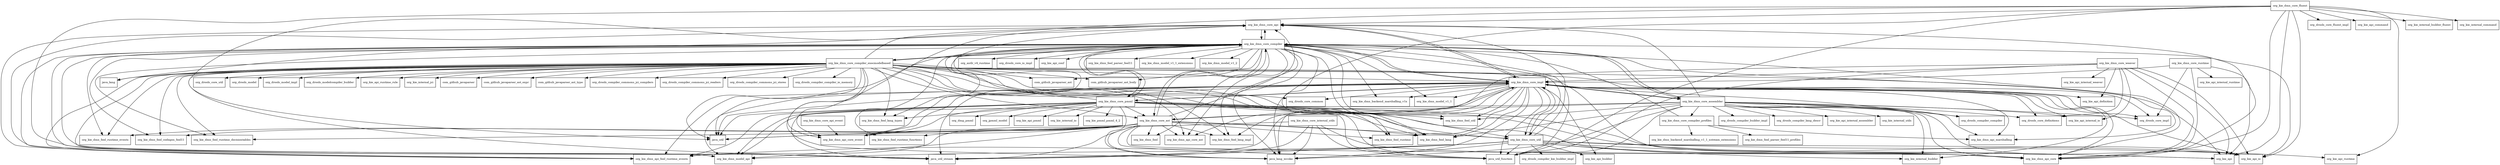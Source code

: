 digraph kie_dmn_core_7_24_0_Final_package_dependencies {
  node [shape = box, fontsize=10.0];
  org_kie_dmn_core_api -> java_lang;
  org_kie_dmn_core_api -> org_kie_dmn_api_core;
  org_kie_dmn_core_api -> org_kie_dmn_api_core_event;
  org_kie_dmn_core_api -> org_kie_dmn_api_feel_runtime_events;
  org_kie_dmn_core_api -> org_kie_dmn_core_compiler;
  org_kie_dmn_core_api -> org_kie_dmn_core_impl;
  org_kie_dmn_core_api -> org_kie_dmn_model_api;
  org_kie_dmn_core_api_event -> org_kie_dmn_api_core_event;
  org_kie_dmn_core_assembler -> java_lang_invoke;
  org_kie_dmn_core_assembler -> java_util_function;
  org_kie_dmn_core_assembler -> java_util_stream;
  org_kie_dmn_core_assembler -> org_drools_compiler_builder_impl;
  org_kie_dmn_core_assembler -> org_drools_compiler_compiler;
  org_kie_dmn_core_assembler -> org_drools_compiler_lang_descr;
  org_kie_dmn_core_assembler -> org_drools_core_definitions;
  org_kie_dmn_core_assembler -> org_drools_core_impl;
  org_kie_dmn_core_assembler -> org_kie_api_internal_assembler;
  org_kie_dmn_core_assembler -> org_kie_api_internal_io;
  org_kie_dmn_core_assembler -> org_kie_api_io;
  org_kie_dmn_core_assembler -> org_kie_dmn_api_core;
  org_kie_dmn_core_assembler -> org_kie_dmn_api_marshalling;
  org_kie_dmn_core_assembler -> org_kie_dmn_core_api;
  org_kie_dmn_core_assembler -> org_kie_dmn_core_compiler;
  org_kie_dmn_core_assembler -> org_kie_dmn_core_compiler_profiles;
  org_kie_dmn_core_assembler -> org_kie_dmn_core_impl;
  org_kie_dmn_core_assembler -> org_kie_dmn_feel_lang;
  org_kie_dmn_core_assembler -> org_kie_dmn_feel_util;
  org_kie_dmn_core_assembler -> org_kie_dmn_model_api;
  org_kie_dmn_core_assembler -> org_kie_internal_builder;
  org_kie_dmn_core_assembler -> org_kie_internal_utils;
  org_kie_dmn_core_ast -> java_lang_invoke;
  org_kie_dmn_core_ast -> java_util;
  org_kie_dmn_core_ast -> java_util_function;
  org_kie_dmn_core_ast -> java_util_stream;
  org_kie_dmn_core_ast -> org_kie_dmn_api_core;
  org_kie_dmn_core_ast -> org_kie_dmn_api_core_ast;
  org_kie_dmn_core_ast -> org_kie_dmn_api_core_event;
  org_kie_dmn_core_ast -> org_kie_dmn_api_feel_runtime_events;
  org_kie_dmn_core_ast -> org_kie_dmn_core_api;
  org_kie_dmn_core_ast -> org_kie_dmn_core_compiler;
  org_kie_dmn_core_ast -> org_kie_dmn_core_impl;
  org_kie_dmn_core_ast -> org_kie_dmn_core_util;
  org_kie_dmn_core_ast -> org_kie_dmn_feel;
  org_kie_dmn_core_ast -> org_kie_dmn_feel_codegen_feel11;
  org_kie_dmn_core_ast -> org_kie_dmn_feel_lang;
  org_kie_dmn_core_ast -> org_kie_dmn_feel_lang_impl;
  org_kie_dmn_core_ast -> org_kie_dmn_feel_runtime;
  org_kie_dmn_core_ast -> org_kie_dmn_feel_runtime_decisiontables;
  org_kie_dmn_core_ast -> org_kie_dmn_feel_runtime_events;
  org_kie_dmn_core_ast -> org_kie_dmn_feel_runtime_functions;
  org_kie_dmn_core_ast -> org_kie_dmn_model_api;
  org_kie_dmn_core_compiler -> com_github_javaparser_ast;
  org_kie_dmn_core_compiler -> com_github_javaparser_ast_body;
  org_kie_dmn_core_compiler -> java_lang_invoke;
  org_kie_dmn_core_compiler -> java_util;
  org_kie_dmn_core_compiler -> java_util_function;
  org_kie_dmn_core_compiler -> java_util_stream;
  org_kie_dmn_core_compiler -> org_antlr_v4_runtime;
  org_kie_dmn_core_compiler -> org_drools_core_io_impl;
  org_kie_dmn_core_compiler -> org_kie_api_conf;
  org_kie_dmn_core_compiler -> org_kie_api_io;
  org_kie_dmn_core_compiler -> org_kie_dmn_api_core;
  org_kie_dmn_core_compiler -> org_kie_dmn_api_core_ast;
  org_kie_dmn_core_compiler -> org_kie_dmn_api_core_event;
  org_kie_dmn_core_compiler -> org_kie_dmn_api_feel_runtime_events;
  org_kie_dmn_core_compiler -> org_kie_dmn_api_marshalling;
  org_kie_dmn_core_compiler -> org_kie_dmn_backend_marshalling_v1x;
  org_kie_dmn_core_compiler -> org_kie_dmn_core_api;
  org_kie_dmn_core_compiler -> org_kie_dmn_core_assembler;
  org_kie_dmn_core_compiler -> org_kie_dmn_core_ast;
  org_kie_dmn_core_compiler -> org_kie_dmn_core_compiler_execmodelbased;
  org_kie_dmn_core_compiler -> org_kie_dmn_core_impl;
  org_kie_dmn_core_compiler -> org_kie_dmn_core_pmml;
  org_kie_dmn_core_compiler -> org_kie_dmn_core_util;
  org_kie_dmn_core_compiler -> org_kie_dmn_feel;
  org_kie_dmn_core_compiler -> org_kie_dmn_feel_codegen_feel11;
  org_kie_dmn_core_compiler -> org_kie_dmn_feel_lang;
  org_kie_dmn_core_compiler -> org_kie_dmn_feel_lang_impl;
  org_kie_dmn_core_compiler -> org_kie_dmn_feel_lang_types;
  org_kie_dmn_core_compiler -> org_kie_dmn_feel_parser_feel11;
  org_kie_dmn_core_compiler -> org_kie_dmn_feel_runtime;
  org_kie_dmn_core_compiler -> org_kie_dmn_feel_runtime_decisiontables;
  org_kie_dmn_core_compiler -> org_kie_dmn_feel_runtime_events;
  org_kie_dmn_core_compiler -> org_kie_dmn_feel_runtime_functions;
  org_kie_dmn_core_compiler -> org_kie_dmn_feel_util;
  org_kie_dmn_core_compiler -> org_kie_dmn_model_api;
  org_kie_dmn_core_compiler -> org_kie_dmn_model_v1_1;
  org_kie_dmn_core_compiler -> org_kie_dmn_model_v1_1_extensions;
  org_kie_dmn_core_compiler -> org_kie_dmn_model_v1_2;
  org_kie_dmn_core_compiler_execmodelbased -> com_github_javaparser;
  org_kie_dmn_core_compiler_execmodelbased -> com_github_javaparser_ast;
  org_kie_dmn_core_compiler_execmodelbased -> com_github_javaparser_ast_body;
  org_kie_dmn_core_compiler_execmodelbased -> com_github_javaparser_ast_expr;
  org_kie_dmn_core_compiler_execmodelbased -> com_github_javaparser_ast_type;
  org_kie_dmn_core_compiler_execmodelbased -> java_lang;
  org_kie_dmn_core_compiler_execmodelbased -> java_lang_invoke;
  org_kie_dmn_core_compiler_execmodelbased -> java_util;
  org_kie_dmn_core_compiler_execmodelbased -> java_util_function;
  org_kie_dmn_core_compiler_execmodelbased -> java_util_stream;
  org_kie_dmn_core_compiler_execmodelbased -> org_drools_compiler_commons_jci_compilers;
  org_kie_dmn_core_compiler_execmodelbased -> org_drools_compiler_commons_jci_readers;
  org_kie_dmn_core_compiler_execmodelbased -> org_drools_compiler_commons_jci_stores;
  org_kie_dmn_core_compiler_execmodelbased -> org_drools_compiler_compiler_io_memory;
  org_kie_dmn_core_compiler_execmodelbased -> org_drools_core_common;
  org_kie_dmn_core_compiler_execmodelbased -> org_drools_core_impl;
  org_kie_dmn_core_compiler_execmodelbased -> org_drools_core_util;
  org_kie_dmn_core_compiler_execmodelbased -> org_drools_model;
  org_kie_dmn_core_compiler_execmodelbased -> org_drools_model_impl;
  org_kie_dmn_core_compiler_execmodelbased -> org_drools_modelcompiler_builder;
  org_kie_dmn_core_compiler_execmodelbased -> org_kie_api;
  org_kie_dmn_core_compiler_execmodelbased -> org_kie_api_runtime_rule;
  org_kie_dmn_core_compiler_execmodelbased -> org_kie_dmn_api_core;
  org_kie_dmn_core_compiler_execmodelbased -> org_kie_dmn_api_core_ast;
  org_kie_dmn_core_compiler_execmodelbased -> org_kie_dmn_api_core_event;
  org_kie_dmn_core_compiler_execmodelbased -> org_kie_dmn_api_feel_runtime_events;
  org_kie_dmn_core_compiler_execmodelbased -> org_kie_dmn_core_api;
  org_kie_dmn_core_compiler_execmodelbased -> org_kie_dmn_core_ast;
  org_kie_dmn_core_compiler_execmodelbased -> org_kie_dmn_core_compiler;
  org_kie_dmn_core_compiler_execmodelbased -> org_kie_dmn_core_impl;
  org_kie_dmn_core_compiler_execmodelbased -> org_kie_dmn_core_util;
  org_kie_dmn_core_compiler_execmodelbased -> org_kie_dmn_feel_codegen_feel11;
  org_kie_dmn_core_compiler_execmodelbased -> org_kie_dmn_feel_lang;
  org_kie_dmn_core_compiler_execmodelbased -> org_kie_dmn_feel_lang_impl;
  org_kie_dmn_core_compiler_execmodelbased -> org_kie_dmn_feel_lang_types;
  org_kie_dmn_core_compiler_execmodelbased -> org_kie_dmn_feel_runtime;
  org_kie_dmn_core_compiler_execmodelbased -> org_kie_dmn_feel_runtime_decisiontables;
  org_kie_dmn_core_compiler_execmodelbased -> org_kie_dmn_feel_runtime_events;
  org_kie_dmn_core_compiler_execmodelbased -> org_kie_dmn_model_api;
  org_kie_dmn_core_compiler_execmodelbased -> org_kie_internal_jci;
  org_kie_dmn_core_compiler_profiles -> org_kie_dmn_api_marshalling;
  org_kie_dmn_core_compiler_profiles -> org_kie_dmn_backend_marshalling_v1_1_xstream_extensions;
  org_kie_dmn_core_compiler_profiles -> org_kie_dmn_core_compiler;
  org_kie_dmn_core_compiler_profiles -> org_kie_dmn_feel_parser_feel11_profiles;
  org_kie_dmn_core_fluent -> java_lang_invoke;
  org_kie_dmn_core_fluent -> java_util;
  org_kie_dmn_core_fluent -> java_util_function;
  org_kie_dmn_core_fluent -> java_util_stream;
  org_kie_dmn_core_fluent -> org_drools_core_fluent_impl;
  org_kie_dmn_core_fluent -> org_kie_api;
  org_kie_dmn_core_fluent -> org_kie_api_command;
  org_kie_dmn_core_fluent -> org_kie_api_io;
  org_kie_dmn_core_fluent -> org_kie_api_runtime;
  org_kie_dmn_core_fluent -> org_kie_dmn_api_core;
  org_kie_dmn_core_fluent -> org_kie_dmn_core_api;
  org_kie_dmn_core_fluent -> org_kie_internal_builder_fluent;
  org_kie_dmn_core_fluent -> org_kie_internal_command;
  org_kie_dmn_core_impl -> java_lang_invoke;
  org_kie_dmn_core_impl -> java_util;
  org_kie_dmn_core_impl -> java_util_function;
  org_kie_dmn_core_impl -> java_util_stream;
  org_kie_dmn_core_impl -> org_drools_compiler_compiler;
  org_kie_dmn_core_impl -> org_drools_core_common;
  org_kie_dmn_core_impl -> org_drools_core_definitions;
  org_kie_dmn_core_impl -> org_drools_core_impl;
  org_kie_dmn_core_impl -> org_kie_api_builder;
  org_kie_dmn_core_impl -> org_kie_api_definition;
  org_kie_dmn_core_impl -> org_kie_api_internal_io;
  org_kie_dmn_core_impl -> org_kie_api_io;
  org_kie_dmn_core_impl -> org_kie_dmn_api_core;
  org_kie_dmn_core_impl -> org_kie_dmn_api_core_ast;
  org_kie_dmn_core_impl -> org_kie_dmn_api_core_event;
  org_kie_dmn_core_impl -> org_kie_dmn_api_feel_runtime_events;
  org_kie_dmn_core_impl -> org_kie_dmn_api_marshalling;
  org_kie_dmn_core_impl -> org_kie_dmn_backend_marshalling_v1x;
  org_kie_dmn_core_impl -> org_kie_dmn_core_api;
  org_kie_dmn_core_impl -> org_kie_dmn_core_assembler;
  org_kie_dmn_core_impl -> org_kie_dmn_core_ast;
  org_kie_dmn_core_impl -> org_kie_dmn_core_compiler;
  org_kie_dmn_core_impl -> org_kie_dmn_core_pmml;
  org_kie_dmn_core_impl -> org_kie_dmn_core_util;
  org_kie_dmn_core_impl -> org_kie_dmn_feel_lang;
  org_kie_dmn_core_impl -> org_kie_dmn_feel_lang_impl;
  org_kie_dmn_core_impl -> org_kie_dmn_feel_runtime;
  org_kie_dmn_core_impl -> org_kie_dmn_feel_util;
  org_kie_dmn_core_impl -> org_kie_dmn_model_api;
  org_kie_dmn_core_impl -> org_kie_dmn_model_v1_1;
  org_kie_dmn_core_impl -> org_kie_internal_builder;
  org_kie_dmn_core_internal_utils -> java_lang_invoke;
  org_kie_dmn_core_internal_utils -> java_util;
  org_kie_dmn_core_internal_utils -> java_util_function;
  org_kie_dmn_core_internal_utils -> java_util_stream;
  org_kie_dmn_core_internal_utils -> org_kie_dmn_api_core;
  org_kie_dmn_core_pmml -> java_lang_invoke;
  org_kie_dmn_core_pmml -> java_util;
  org_kie_dmn_core_pmml -> java_util_function;
  org_kie_dmn_core_pmml -> java_util_stream;
  org_kie_dmn_core_pmml -> org_dmg_pmml;
  org_kie_dmn_core_pmml -> org_jpmml_model;
  org_kie_dmn_core_pmml -> org_kie_api;
  org_kie_dmn_core_pmml -> org_kie_api_io;
  org_kie_dmn_core_pmml -> org_kie_api_pmml;
  org_kie_dmn_core_pmml -> org_kie_dmn_api_core;
  org_kie_dmn_core_pmml -> org_kie_dmn_api_core_event;
  org_kie_dmn_core_pmml -> org_kie_dmn_api_feel_runtime_events;
  org_kie_dmn_core_pmml -> org_kie_dmn_core_api;
  org_kie_dmn_core_pmml -> org_kie_dmn_core_ast;
  org_kie_dmn_core_pmml -> org_kie_dmn_core_compiler;
  org_kie_dmn_core_pmml -> org_kie_dmn_core_impl;
  org_kie_dmn_core_pmml -> org_kie_dmn_core_util;
  org_kie_dmn_core_pmml -> org_kie_dmn_feel_lang;
  org_kie_dmn_core_pmml -> org_kie_dmn_feel_lang_types;
  org_kie_dmn_core_pmml -> org_kie_dmn_feel_util;
  org_kie_dmn_core_pmml -> org_kie_dmn_model_api;
  org_kie_dmn_core_pmml -> org_kie_internal_io;
  org_kie_dmn_core_pmml -> org_kie_pmml_pmml_4_2;
  org_kie_dmn_core_runtime -> org_drools_core_impl;
  org_kie_dmn_core_runtime -> org_kie_api;
  org_kie_dmn_core_runtime -> org_kie_api_internal_runtime;
  org_kie_dmn_core_runtime -> org_kie_dmn_api_core;
  org_kie_dmn_core_runtime -> org_kie_dmn_core_impl;
  org_kie_dmn_core_util -> java_lang_invoke;
  org_kie_dmn_core_util -> java_util_function;
  org_kie_dmn_core_util -> java_util_stream;
  org_kie_dmn_core_util -> org_drools_compiler_kie_builder_impl;
  org_kie_dmn_core_util -> org_kie_api;
  org_kie_dmn_core_util -> org_kie_api_builder;
  org_kie_dmn_core_util -> org_kie_api_io;
  org_kie_dmn_core_util -> org_kie_api_runtime;
  org_kie_dmn_core_util -> org_kie_dmn_api_core;
  org_kie_dmn_core_util -> org_kie_dmn_api_feel_runtime_events;
  org_kie_dmn_core_util -> org_kie_dmn_core_api;
  org_kie_dmn_core_util -> org_kie_dmn_core_impl;
  org_kie_dmn_core_util -> org_kie_dmn_model_api;
  org_kie_dmn_core_util -> org_kie_internal_builder;
  org_kie_dmn_core_weaver -> java_lang_invoke;
  org_kie_dmn_core_weaver -> java_util_function;
  org_kie_dmn_core_weaver -> org_drools_core_definitions;
  org_kie_dmn_core_weaver -> org_kie_api;
  org_kie_dmn_core_weaver -> org_kie_api_definition;
  org_kie_dmn_core_weaver -> org_kie_api_internal_io;
  org_kie_dmn_core_weaver -> org_kie_api_internal_weaver;
  org_kie_dmn_core_weaver -> org_kie_api_io;
  org_kie_dmn_core_weaver -> org_kie_dmn_api_core;
  org_kie_dmn_core_weaver -> org_kie_dmn_core_impl;
}
